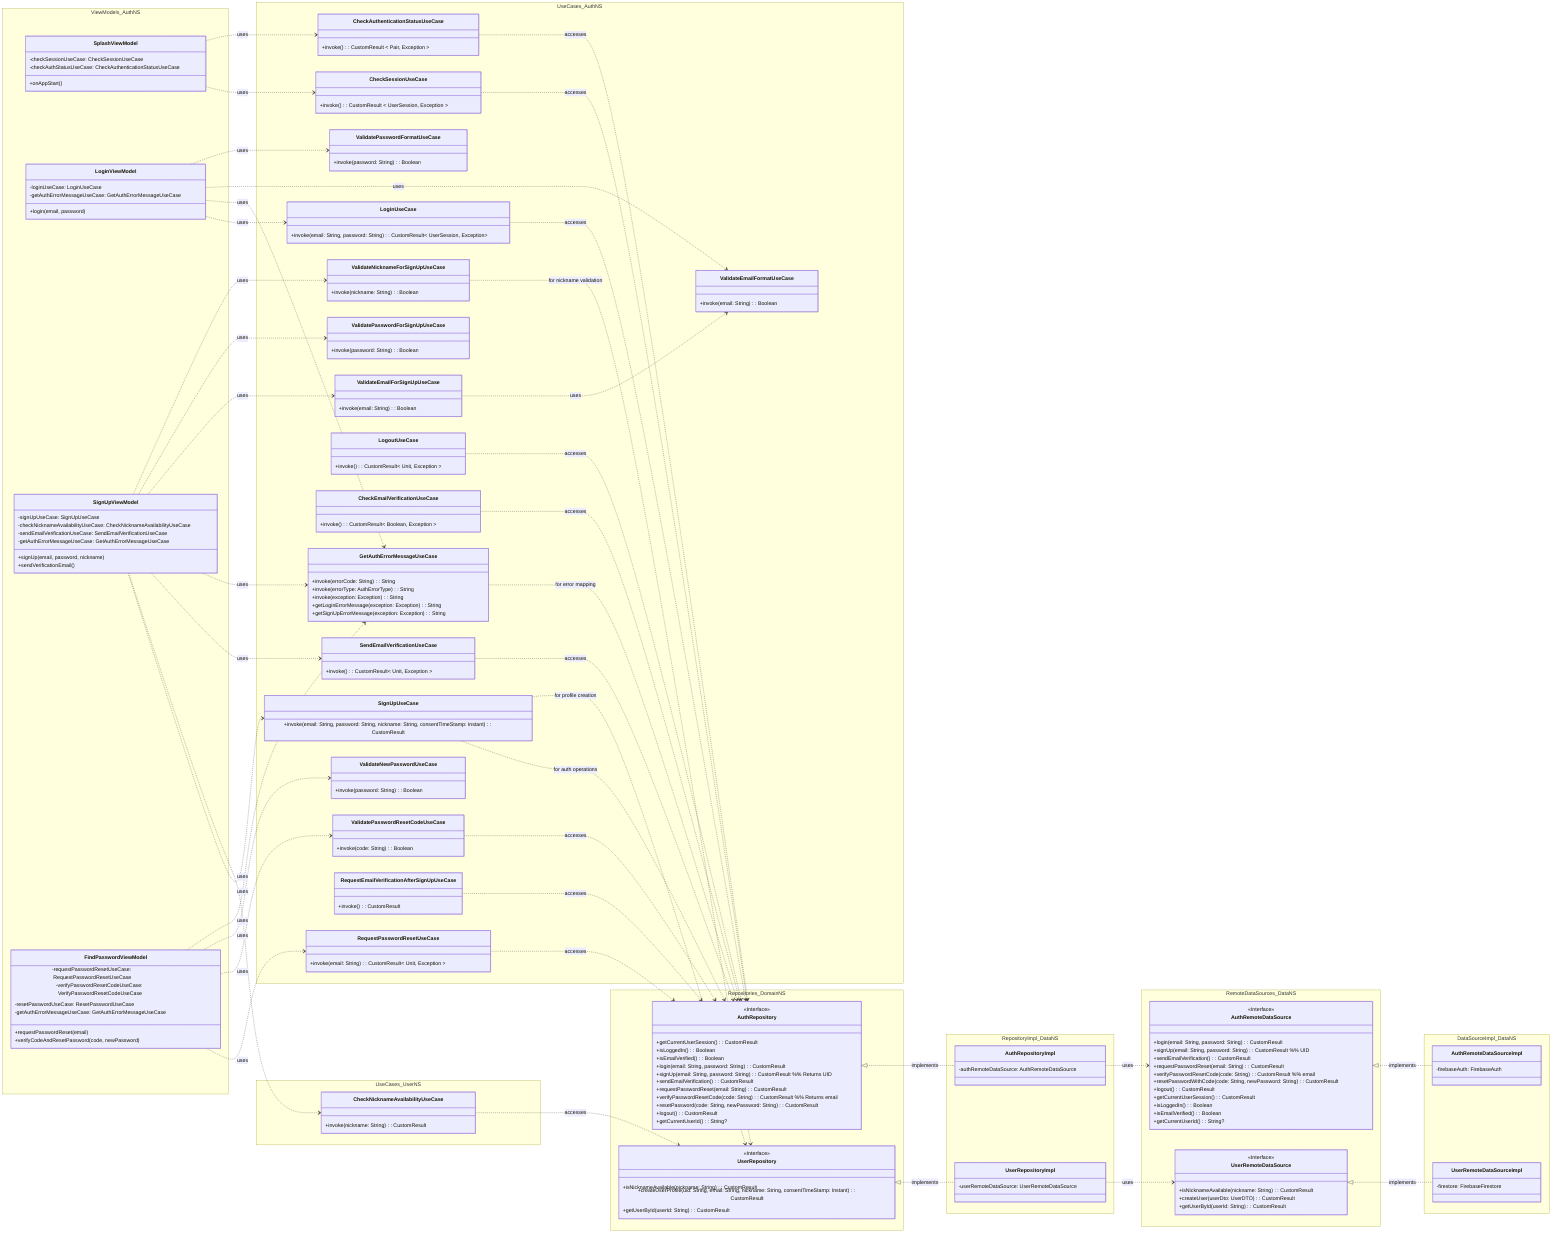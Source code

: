 classDiagram
    title Auth Feature Architecture
    %% This diagram illustrates the architecture of the Authentication feature,
    %% following a layered approach: Feature (ViewModels) -> Domain (UseCases, Repository Interfaces) -> Data (Repository Implementations, DataSources).
    %% Data Flow: External services (e.g., Firebase Auth, Firestore) are accessed by DataSource Implementations,
    %% which are abstracted by DataSource Interfaces. Repository Implementations use these DataSource Interfaces
    %% and are themselves abstracted by Repository Interfaces. UseCases consume Repository Interfaces to orchestrate
    %% domain logic, and ViewModels use UseCases to manage UI state and handle user interactions.
    %% UI (Activities/Fragments/Composables) would observe ViewModels.

    %% Feature Layer (ViewModels)
    %% ViewModels are responsible for preparing and managing data for the UI.
    %% They interact with UseCases to get data and process user actions.
    %% UI models are implicitly managed here, often as StateFlow/LiveData exposed to the UI.
    subgraph Feature Layer - ViewModels
        direction LR
        namespace ViewModels_AuthNS {
            class SplashViewModel {
                -checkSessionUseCase: CheckSessionUseCase
                -checkAuthStatusUseCase: CheckAuthenticationStatusUseCase
                +onAppStart()
            }

            class LoginViewModel {
                -loginUseCase: LoginUseCase
                -getAuthErrorMessageUseCase: GetAuthErrorMessageUseCase
                +login(email, password)
            }

            class SignUpViewModel {
                -signUpUseCase: SignUpUseCase
                -checkNicknameAvailabilityUseCase: CheckNicknameAvailabilityUseCase
                -sendEmailVerificationUseCase: SendEmailVerificationUseCase
                -getAuthErrorMessageUseCase: GetAuthErrorMessageUseCase
                +signUp(email, password, nickname)
                +sendVerificationEmail()
            }

            class FindPasswordViewModel {
                -requestPasswordResetUseCase: RequestPasswordResetUseCase
                -verifyPasswordResetCodeUseCase: VerifyPasswordResetCodeUseCase
                -resetPasswordUseCase: ResetPasswordUseCase
                -getAuthErrorMessageUseCase: GetAuthErrorMessageUseCase
                +requestPasswordReset(email)
                +verifyCodeAndResetPassword(code, newPassword)
            }
        }
    end
    %% Existing notes provide basic descriptions, new notes aim to elaborate on roles and flow.
    %% note for SplashViewModel "스플래시 화면 UI 로직 및 세션 확인"
    %% note for LoginViewModel "로그인 화면 UI 로직"
    %% note for SignUpViewModel "회원가입 화면 UI 로직"
    %% note for FindPasswordViewModel "비밀번호 찾기 화면 UI 로직"
    %% note for TermsOfServiceViewModel "서비스 이용약관 표시"
    %% note for PrivacyPolicyViewModel "개인정보처리방침 표시"

    %% Domain Layer (UseCases & Repository Interfaces)
    %% UseCases encapsulate specific business logic operations. They are called by ViewModels.
    %% Repository Interfaces define contracts for data access, abstracting the Data layer.
    %% Domain models are used here, representing core business entities/data structures.
    subgraph Domain Layer
        direction LR
        namespace UseCases_AuthNS {
            class CheckSessionUseCase {
                +invoke(): CustomResult < UserSession, Exception >
            }
            class CheckAuthenticationStatusUseCase {
                +invoke(): CustomResult < Pair<Boolean, Boolean>, Exception >
            }
            class LoginUseCase {
                +invoke(email: String, password: String): CustomResult< UserSession, Exception>
            }
            class GetAuthErrorMessageUseCase {
                +invoke(errorCode: String): String
                +invoke(errorType: AuthErrorType): String
                +invoke(exception: Exception): String
                +getLoginErrorMessage(exception: Exception): String
                +getSignUpErrorMessage(exception: Exception): String
            }
            class SignUpUseCase {
                +invoke(email: String, password: String, nickname: String, consentTimeStamp: Instant): CustomResult<User, Exception>
            }
            class SendEmailVerificationUseCase {
                +invoke(): CustomResult< Unit, Exception >
            }
            class RequestPasswordResetUseCase {
                +invoke(email: String): CustomResult< Unit, Exception >
            }
            class ValidatePasswordResetCodeUseCase {
                +invoke(code: String): Boolean
            }
            class LogoutUseCase {
                +invoke(): CustomResult< Unit, Exception >
            }
            class CheckEmailVerificationUseCase {
                +invoke(): CustomResult< Boolean, Exception >
            }
            class ValidateEmailFormatUseCase {
                +invoke(email: String): Boolean
            }
            class ValidatePasswordFormatUseCase {
                +invoke(password: String): Boolean
            }
            class ValidateEmailForSignUpUseCase {
                +invoke(email: String): Boolean
            }
            class ValidatePasswordForSignUpUseCase {
                +invoke(password: String): Boolean
            }
            class ValidateNicknameForSignUpUseCase {
                +invoke(nickname: String): Boolean
            }
            class ValidateNewPasswordUseCase {
                +invoke(password: String): Boolean
            }
            class RequestEmailVerificationAfterSignUpUseCase {
                +invoke(): CustomResult<Unit, Exception>
            }
        }
        namespace UseCases_UserNS {
            class CheckNicknameAvailabilityUseCase {
                +invoke(nickname: String): CustomResult<Boolean, Exception>
            }
        }

        namespace Repositories_DomainNS {
            class AuthRepository {
                <<Interface>>
                +getCurrentUserSession(): CustomResult<UserSession, Exception>
                +isLoggedIn(): Boolean
                +isEmailVerified(): Boolean
                +login(email: String, password: String): CustomResult<UserSession, Exception>
                +signUp(email: String, password: String): CustomResult<String, Exception> %% Returns UID
                +sendEmailVerification(): CustomResult<Unit, Exception>
                +requestPasswordReset(email: String): CustomResult<Unit, Exception>
                +verifyPasswordResetCode(code: String): CustomResult<String, Exception> %% Returns email
                +resetPassword(code: String, newPassword: String): CustomResult<Unit, Exception>
                +logout(): CustomResult<Unit, Exception>
                +getCurrentUserId(): String?
            }

            class UserRepository {
                <<Interface>>
                +isNicknameAvailable(nickname: String): CustomResult<Boolean, Exception>
                +createUserProfile(uid: String, email: String, nickname: String, consentTimeStamp: Instant): CustomResult<Unit, Exception>
                +getUserById(userId: String): CustomResult<User, Exception>
            }
        }
        %% note for UserRepository "사용자 데이터 접근 추상화 인터페이스 (Auth에서 일부 사용)" (Covered by new note)
    end

    subgraph Data Layer
        direction LR
        namespace RepositoryImpl_DataNS {
            class AuthRepositoryImpl {
                -authRemoteDataSource: AuthRemoteDataSource
            }
            class UserRepositoryImpl {
                -userRemoteDataSource: UserRemoteDataSource
            }
        }

        namespace RemoteDataSources_DataNS {
            class AuthRemoteDataSource {
                <<Interface>>
                +login(email: String, password: String): CustomResult<UserSessionDTO, Exception>
                +signUp(email: String, password: String): CustomResult<String, Exception> %% UID
                +sendEmailVerification(): CustomResult<Unit, Exception>
                +requestPasswordReset(email: String): CustomResult<Unit, Exception>
                +verifyPasswordResetCode(code: String): CustomResult<String, Exception> %% email
                +resetPasswordWithCode(code: String, newPassword: String): CustomResult<Unit, Exception>
                +logout(): CustomResult<Unit, Exception>
                +getCurrentUserSession(): CustomResult<UserSessionDTO, Exception>
                +isLoggedIn(): Boolean
                +isEmailVerified(): Boolean
                +getCurrentUserId(): String?
            }
            class UserRemoteDataSource {
                <<Interface>>
                +isNicknameAvailable(nickname: String): CustomResult<Boolean, Exception>
                +createUser(userDto: UserDTO): CustomResult<Unit, Exception>
                +getUserById(userId: String): CustomResult<UserDTO, Exception>
            }
        }
        %% note for AuthRemoteDataSource "원격 인증 서비스(Firebase Auth) 통신" (Covered)
        %% note for UserRemoteDataSource "원격 사용자 데이터 서비스(Firestore) 통신 (Auth에서 사용되는 부분)" (Covered)

        namespace DataSourceImpl_DataNS {
            class AuthRemoteDataSourceImpl {
                -firebaseAuth: FirebaseAuth
            }
            class UserRemoteDataSourceImpl {
                -firestore: FirebaseFirestore
            }
        }
    end

    %% ===== Relationships =====
    %% ViewModel -> UseCase
    SplashViewModel ..> CheckSessionUseCase : uses
    SplashViewModel ..> CheckAuthenticationStatusUseCase : uses
    LoginViewModel ..> LoginUseCase : uses
    LoginViewModel ..> GetAuthErrorMessageUseCase : uses
    LoginViewModel ..> ValidateEmailFormatUseCase : uses
    LoginViewModel ..> ValidatePasswordFormatUseCase : uses
    SignUpViewModel ..> SignUpUseCase : uses
    SignUpViewModel ..> CheckNicknameAvailabilityUseCase : uses
    SignUpViewModel ..> SendEmailVerificationUseCase : uses
    SignUpViewModel ..> GetAuthErrorMessageUseCase : uses
    SignUpViewModel ..> ValidateEmailForSignUpUseCase : uses
    SignUpViewModel ..> ValidatePasswordForSignUpUseCase : uses
    SignUpViewModel ..> ValidateNicknameForSignUpUseCase : uses
    FindPasswordViewModel ..> RequestPasswordResetUseCase : uses
    FindPasswordViewModel ..> ValidatePasswordResetCodeUseCase : uses
    FindPasswordViewModel ..> ValidateNewPasswordUseCase : uses
    FindPasswordViewModel ..> GetAuthErrorMessageUseCase : uses

    %% UseCase -> Repository Interface
    CheckSessionUseCase ..> AuthRepository : accesses
    CheckAuthenticationStatusUseCase ..> AuthRepository : accesses
    LoginUseCase ..> AuthRepository : accesses
    SignUpUseCase ..> AuthRepository : for auth operations
    SignUpUseCase ..> UserRepository : for profile creation
    SendEmailVerificationUseCase ..> AuthRepository : accesses
    RequestPasswordResetUseCase ..> AuthRepository : accesses
    ValidatePasswordResetCodeUseCase ..> AuthRepository : accesses
    CheckNicknameAvailabilityUseCase ..> UserRepository : accesses
    LogoutUseCase ..> AuthRepository : accesses
    CheckEmailVerificationUseCase ..> AuthRepository : accesses
    RequestEmailVerificationAfterSignUpUseCase ..> AuthRepository : accesses
    ValidateNicknameForSignUpUseCase ..> UserRepository : for nickname validation
    GetAuthErrorMessageUseCase ..> AuthRepository : for error mapping
    
    %% UseCase -> UseCase relationships (for validation chains)
    ValidateEmailForSignUpUseCase ..> ValidateEmailFormatUseCase : uses
    
    %% Repository Implementation -> Repository Interface
    %% Repository Implementation -> Repository Interface
    AuthRepository <|.. AuthRepositoryImpl : implements
    UserRepository <|.. UserRepositoryImpl : implements

    %% Repository Implementation -> DataSource Interface (Remote Only)
    AuthRepositoryImpl ..> AuthRemoteDataSource : uses
    UserRepositoryImpl ..> UserRemoteDataSource : uses

    %% DataSource Implementation -> DataSource Interface
    AuthRemoteDataSource <|.. AuthRemoteDataSourceImpl : implements
    UserRemoteDataSource <|.. UserRemoteDataSourceImpl : implements